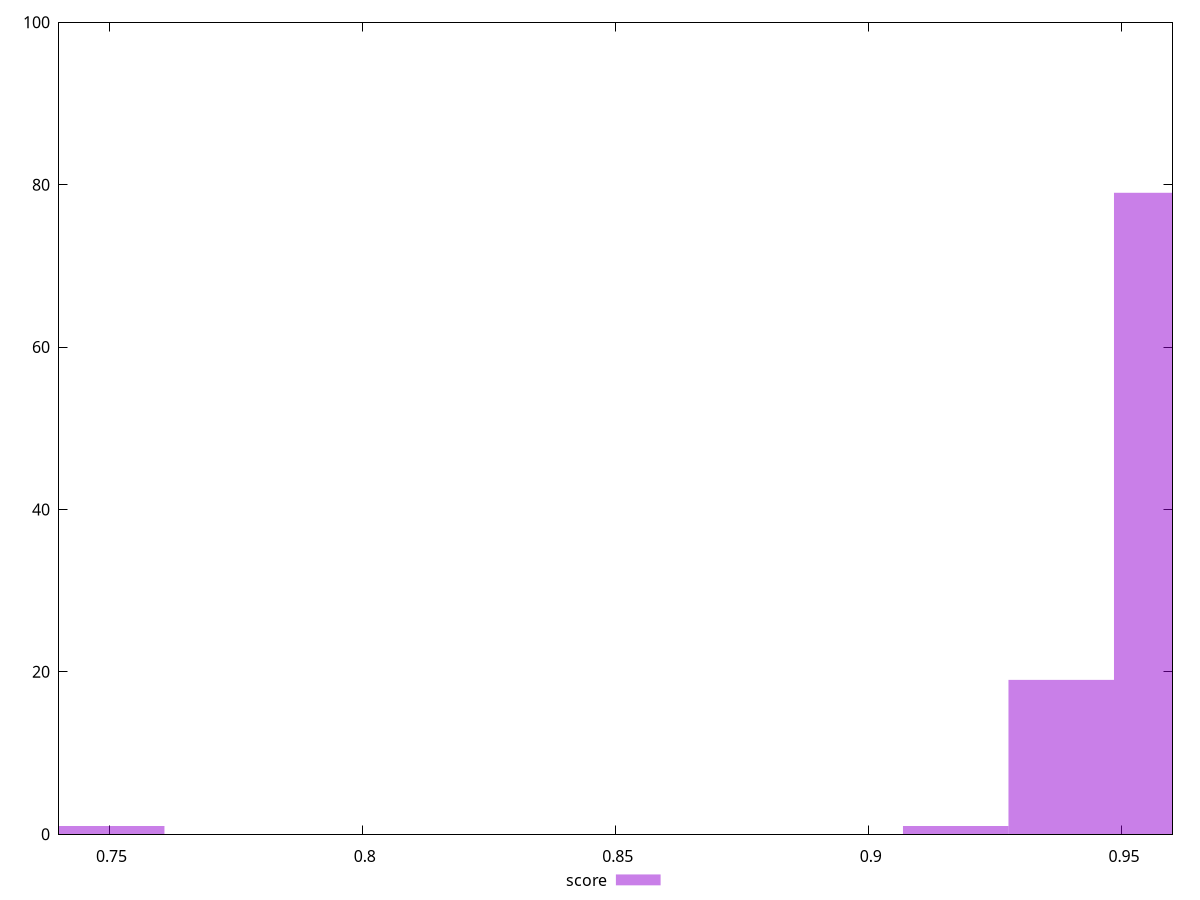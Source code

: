 reset

$score <<EOF
0.7504121982501466 1
0.9380152478126832 19
0.9588600310974095 79
0.9171704645279569 1
EOF

set key outside below
set boxwidth 0.020844783284726293
set xrange [0.74:0.96]
set yrange [0:100]
set trange [0:100]
set style fill transparent solid 0.5 noborder
set terminal svg size 640, 490 enhanced background rgb 'white'
set output "report_00019_2021-02-10T18-14-37.922Z//first-contentful-paint/samples/pages+cached+noadtech/score/histogram.svg"

plot $score title "score" with boxes

reset
